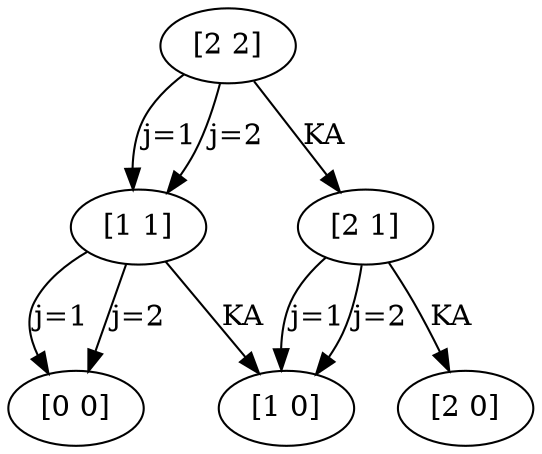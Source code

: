 digraph {
	graph [ratio="compress"nodesep=0.17 margin=0];
	21	 [label="[2 2]"];
	22	 [label="[1 1]"];
	24	 [label="[2 1]"];
	25	 [label="[0 0]"];
	27	 [label="[1 0]"];
	213 [label="[2 0]"];

	21 -> 22 [label="j=1"];
	21 -> 22 [label="j=2"];
	21 -> 24 [label=KA];
	22 -> 25 [label="j=1"];
	22 -> 25 [label="j=2"];
	22 -> 27 [label=KA];
	24 -> 27 [label="j=1"];
	24 -> 27 [label="j=2"];
	24 -> 213 [label=KA];
}
